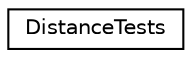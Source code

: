 digraph "Graphical Class Hierarchy"
{
 // INTERACTIVE_SVG=YES
 // LATEX_PDF_SIZE
  edge [fontname="Helvetica",fontsize="10",labelfontname="Helvetica",labelfontsize="10"];
  node [fontname="Helvetica",fontsize="10",shape=record];
  rankdir="LR";
  Node0 [label="DistanceTests",height=0.2,width=0.4,color="black", fillcolor="white", style="filled",URL="$classDistanceTests.html",tooltip=" "];
}
